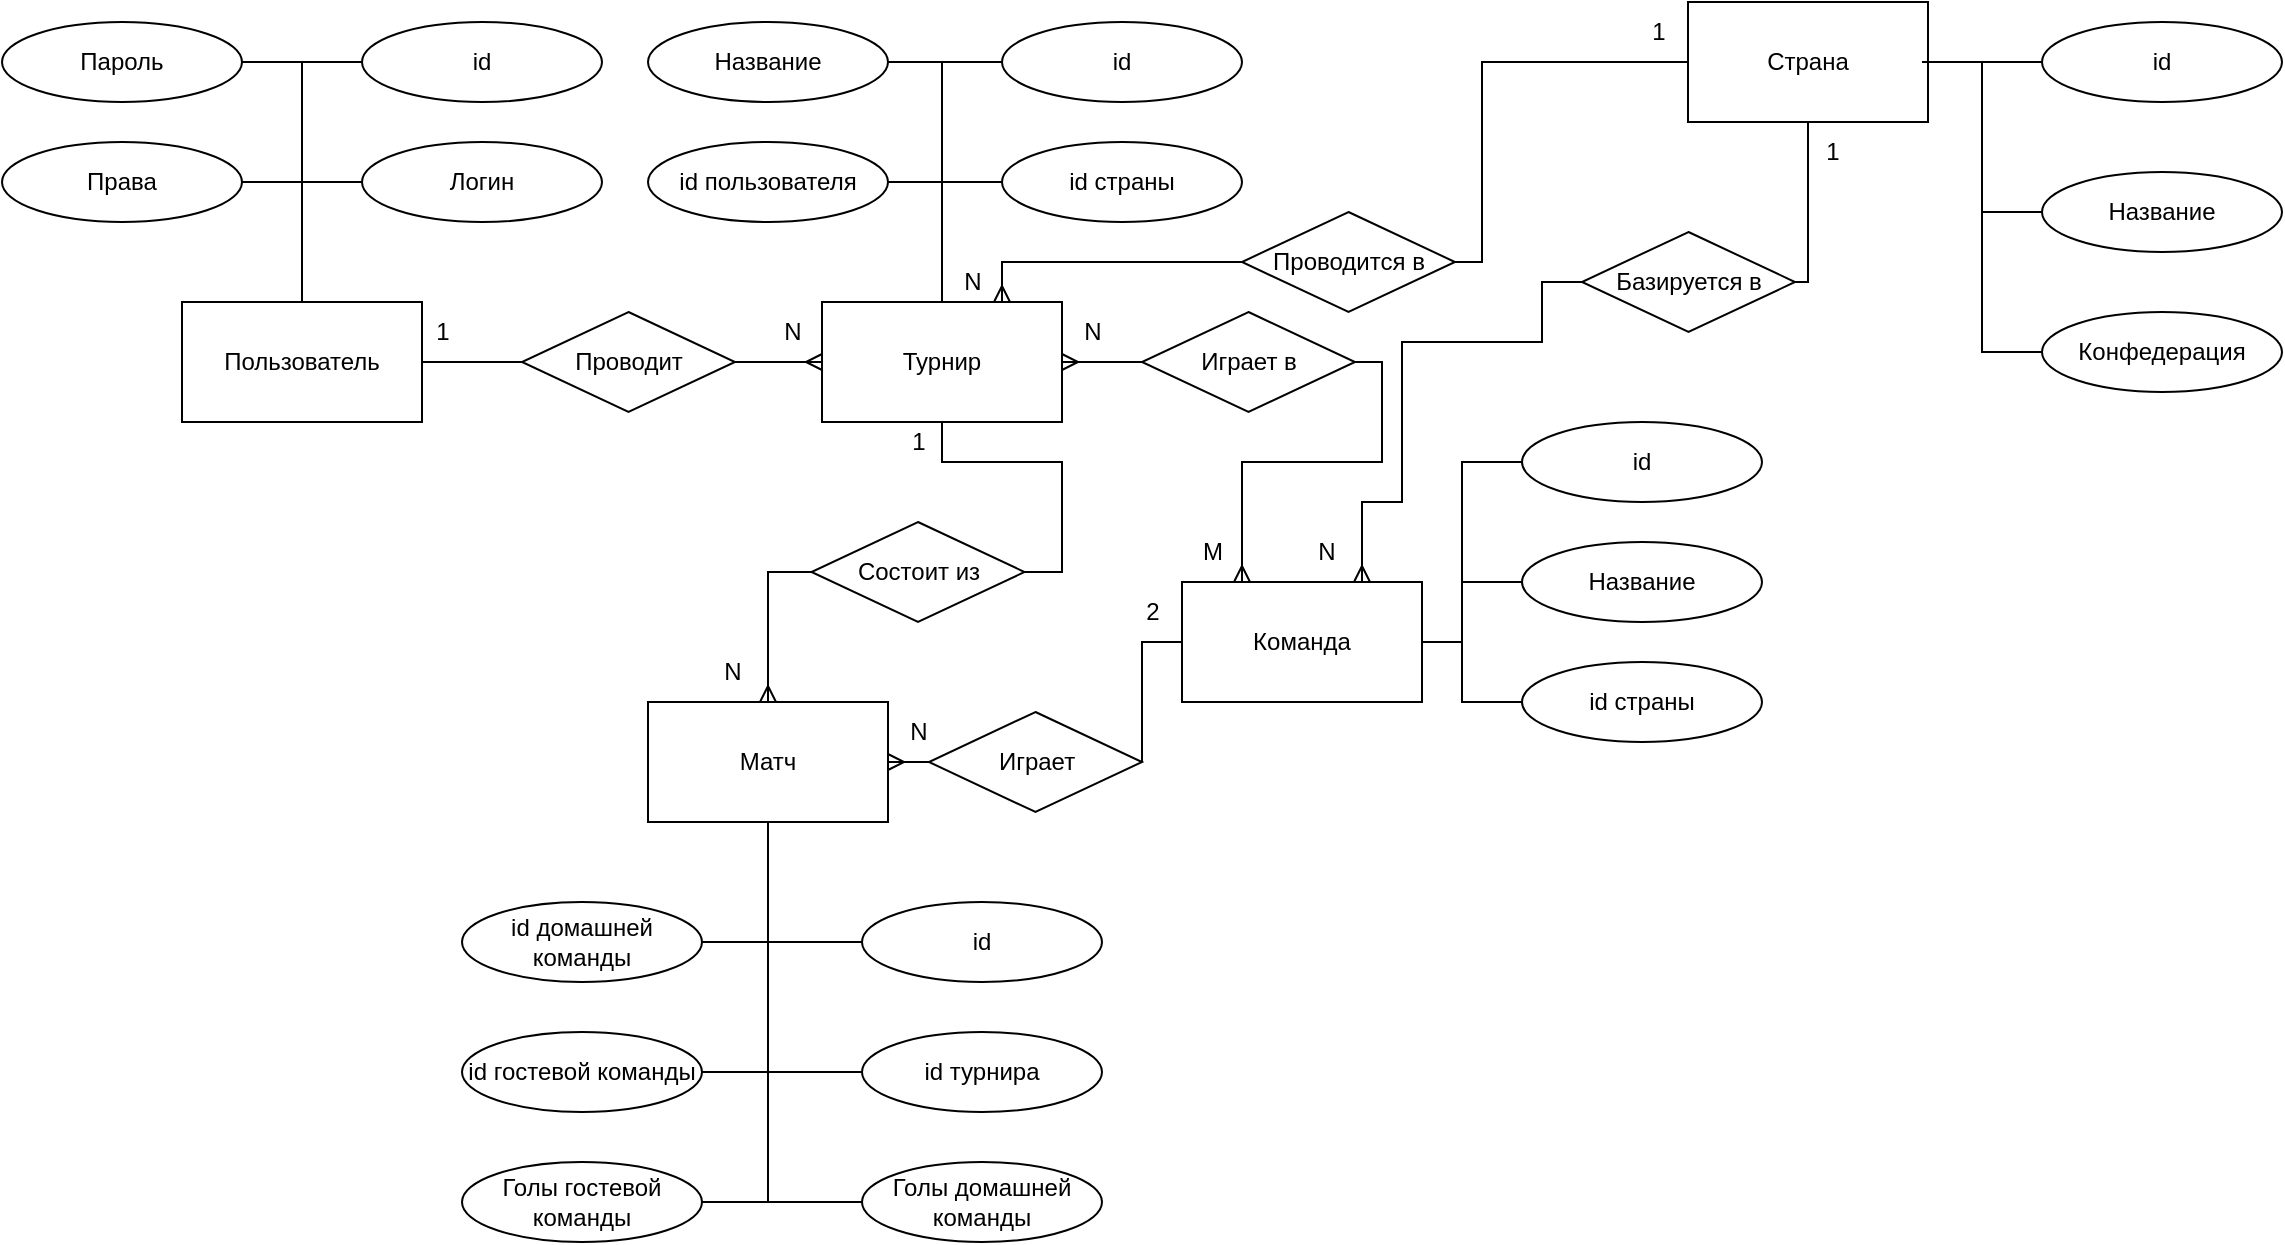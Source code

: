 <mxfile>
    <diagram id="c4obY4Xv-Zgl2g7OE5Ge" name="Страница 4">
        <mxGraphModel dx="1331" dy="952" grid="1" gridSize="10" guides="1" tooltips="1" connect="1" arrows="1" fold="1" page="1" pageScale="1" pageWidth="827" pageHeight="1169" math="0" shadow="0">
            <root>
                <mxCell id="0"/>
                <mxCell id="1" parent="0"/>
                <mxCell id="MZJGiQRWaNMhP6PaIQoo-6" style="edgeStyle=none;html=1;exitX=0.5;exitY=0;exitDx=0;exitDy=0;entryX=0;entryY=0.5;entryDx=0;entryDy=0;endArrow=none;endFill=0;rounded=0;" edge="1" parent="1" source="MZJGiQRWaNMhP6PaIQoo-1" target="MZJGiQRWaNMhP6PaIQoo-2">
                    <mxGeometry relative="1" as="geometry">
                        <Array as="points">
                            <mxPoint x="240" y="140"/>
                        </Array>
                    </mxGeometry>
                </mxCell>
                <mxCell id="MZJGiQRWaNMhP6PaIQoo-7" style="edgeStyle=none;rounded=0;html=1;exitX=0.5;exitY=0;exitDx=0;exitDy=0;entryX=0;entryY=0.5;entryDx=0;entryDy=0;endArrow=none;endFill=0;" edge="1" parent="1" source="MZJGiQRWaNMhP6PaIQoo-1" target="MZJGiQRWaNMhP6PaIQoo-3">
                    <mxGeometry relative="1" as="geometry">
                        <Array as="points">
                            <mxPoint x="240" y="80"/>
                        </Array>
                    </mxGeometry>
                </mxCell>
                <mxCell id="MZJGiQRWaNMhP6PaIQoo-8" style="edgeStyle=none;rounded=0;html=1;exitX=0.5;exitY=0;exitDx=0;exitDy=0;entryX=1;entryY=0.5;entryDx=0;entryDy=0;endArrow=none;endFill=0;" edge="1" parent="1" source="MZJGiQRWaNMhP6PaIQoo-1" target="MZJGiQRWaNMhP6PaIQoo-5">
                    <mxGeometry relative="1" as="geometry">
                        <Array as="points">
                            <mxPoint x="240" y="140"/>
                        </Array>
                    </mxGeometry>
                </mxCell>
                <mxCell id="MZJGiQRWaNMhP6PaIQoo-9" style="edgeStyle=none;rounded=0;html=1;exitX=0.5;exitY=0;exitDx=0;exitDy=0;entryX=1;entryY=0.5;entryDx=0;entryDy=0;endArrow=none;endFill=0;" edge="1" parent="1" source="MZJGiQRWaNMhP6PaIQoo-1" target="MZJGiQRWaNMhP6PaIQoo-4">
                    <mxGeometry relative="1" as="geometry">
                        <Array as="points">
                            <mxPoint x="240" y="80"/>
                        </Array>
                    </mxGeometry>
                </mxCell>
                <mxCell id="MZJGiQRWaNMhP6PaIQoo-12" style="edgeStyle=none;rounded=0;html=1;exitX=1;exitY=0.5;exitDx=0;exitDy=0;entryX=0;entryY=0.5;entryDx=0;entryDy=0;endArrow=none;endFill=0;" edge="1" parent="1" source="MZJGiQRWaNMhP6PaIQoo-1" target="MZJGiQRWaNMhP6PaIQoo-11">
                    <mxGeometry relative="1" as="geometry"/>
                </mxCell>
                <mxCell id="MZJGiQRWaNMhP6PaIQoo-1" value="Пользователь" style="rounded=0;whiteSpace=wrap;html=1;" vertex="1" parent="1">
                    <mxGeometry x="180" y="200" width="120" height="60" as="geometry"/>
                </mxCell>
                <mxCell id="MZJGiQRWaNMhP6PaIQoo-2" value="Логин" style="ellipse;whiteSpace=wrap;html=1;" vertex="1" parent="1">
                    <mxGeometry x="270" y="120" width="120" height="40" as="geometry"/>
                </mxCell>
                <mxCell id="MZJGiQRWaNMhP6PaIQoo-3" value="id" style="ellipse;whiteSpace=wrap;html=1;" vertex="1" parent="1">
                    <mxGeometry x="270" y="60" width="120" height="40" as="geometry"/>
                </mxCell>
                <mxCell id="MZJGiQRWaNMhP6PaIQoo-4" value="Пароль" style="ellipse;whiteSpace=wrap;html=1;" vertex="1" parent="1">
                    <mxGeometry x="90" y="60" width="120" height="40" as="geometry"/>
                </mxCell>
                <mxCell id="MZJGiQRWaNMhP6PaIQoo-5" value="Права" style="ellipse;whiteSpace=wrap;html=1;" vertex="1" parent="1">
                    <mxGeometry x="90" y="120" width="120" height="40" as="geometry"/>
                </mxCell>
                <mxCell id="MZJGiQRWaNMhP6PaIQoo-17" style="edgeStyle=none;rounded=0;html=1;exitX=0.5;exitY=0;exitDx=0;exitDy=0;entryX=0;entryY=0.5;entryDx=0;entryDy=0;endArrow=none;endFill=0;" edge="1" parent="1" source="MZJGiQRWaNMhP6PaIQoo-10" target="MZJGiQRWaNMhP6PaIQoo-16">
                    <mxGeometry relative="1" as="geometry">
                        <Array as="points">
                            <mxPoint x="560" y="80"/>
                        </Array>
                    </mxGeometry>
                </mxCell>
                <mxCell id="MZJGiQRWaNMhP6PaIQoo-19" style="edgeStyle=none;rounded=0;html=1;exitX=0.5;exitY=0;exitDx=0;exitDy=0;entryX=0;entryY=0.5;entryDx=0;entryDy=0;endArrow=none;endFill=0;" edge="1" parent="1" source="MZJGiQRWaNMhP6PaIQoo-10" target="MZJGiQRWaNMhP6PaIQoo-18">
                    <mxGeometry relative="1" as="geometry">
                        <Array as="points">
                            <mxPoint x="560" y="140"/>
                        </Array>
                    </mxGeometry>
                </mxCell>
                <mxCell id="MZJGiQRWaNMhP6PaIQoo-23" style="edgeStyle=none;rounded=0;html=1;exitX=0.5;exitY=0;exitDx=0;exitDy=0;entryX=1;entryY=0.5;entryDx=0;entryDy=0;endArrow=none;endFill=0;" edge="1" parent="1" source="MZJGiQRWaNMhP6PaIQoo-10" target="MZJGiQRWaNMhP6PaIQoo-22">
                    <mxGeometry relative="1" as="geometry">
                        <Array as="points">
                            <mxPoint x="560" y="140"/>
                        </Array>
                    </mxGeometry>
                </mxCell>
                <mxCell id="MZJGiQRWaNMhP6PaIQoo-26" style="edgeStyle=none;rounded=0;html=1;exitX=1;exitY=0.5;exitDx=0;exitDy=0;entryX=0;entryY=0.5;entryDx=0;entryDy=0;endArrow=none;endFill=0;startArrow=ERmany;startFill=0;" edge="1" parent="1" source="MZJGiQRWaNMhP6PaIQoo-10" target="MZJGiQRWaNMhP6PaIQoo-25">
                    <mxGeometry relative="1" as="geometry"/>
                </mxCell>
                <mxCell id="MZJGiQRWaNMhP6PaIQoo-10" value="Турнир" style="rounded=0;whiteSpace=wrap;html=1;" vertex="1" parent="1">
                    <mxGeometry x="500" y="200" width="120" height="60" as="geometry"/>
                </mxCell>
                <mxCell id="MZJGiQRWaNMhP6PaIQoo-14" style="edgeStyle=none;rounded=0;html=1;exitX=1;exitY=0.5;exitDx=0;exitDy=0;entryX=0;entryY=0.5;entryDx=0;entryDy=0;endArrow=ERmany;endFill=0;" edge="1" parent="1" source="MZJGiQRWaNMhP6PaIQoo-11" target="MZJGiQRWaNMhP6PaIQoo-10">
                    <mxGeometry relative="1" as="geometry"/>
                </mxCell>
                <mxCell id="MZJGiQRWaNMhP6PaIQoo-11" value="Проводит" style="rhombus;whiteSpace=wrap;html=1;" vertex="1" parent="1">
                    <mxGeometry x="350" y="205" width="106.5" height="50" as="geometry"/>
                </mxCell>
                <mxCell id="MZJGiQRWaNMhP6PaIQoo-13" value="1" style="text;html=1;align=center;verticalAlign=middle;resizable=0;points=[];autosize=1;strokeColor=none;fillColor=none;" vertex="1" parent="1">
                    <mxGeometry x="295" y="200" width="30" height="30" as="geometry"/>
                </mxCell>
                <mxCell id="MZJGiQRWaNMhP6PaIQoo-15" value="N" style="text;html=1;align=center;verticalAlign=middle;resizable=0;points=[];autosize=1;strokeColor=none;fillColor=none;" vertex="1" parent="1">
                    <mxGeometry x="470" y="200" width="30" height="30" as="geometry"/>
                </mxCell>
                <mxCell id="MZJGiQRWaNMhP6PaIQoo-16" value="id" style="ellipse;whiteSpace=wrap;html=1;" vertex="1" parent="1">
                    <mxGeometry x="590" y="60" width="120" height="40" as="geometry"/>
                </mxCell>
                <mxCell id="MZJGiQRWaNMhP6PaIQoo-18" value="id страны" style="ellipse;whiteSpace=wrap;html=1;" vertex="1" parent="1">
                    <mxGeometry x="590" y="120" width="120" height="40" as="geometry"/>
                </mxCell>
                <mxCell id="MZJGiQRWaNMhP6PaIQoo-21" style="edgeStyle=none;rounded=0;html=1;exitX=1;exitY=0.5;exitDx=0;exitDy=0;entryX=0.5;entryY=0;entryDx=0;entryDy=0;endArrow=none;endFill=0;" edge="1" parent="1" source="MZJGiQRWaNMhP6PaIQoo-20" target="MZJGiQRWaNMhP6PaIQoo-10">
                    <mxGeometry relative="1" as="geometry">
                        <Array as="points">
                            <mxPoint x="560" y="80"/>
                        </Array>
                    </mxGeometry>
                </mxCell>
                <mxCell id="MZJGiQRWaNMhP6PaIQoo-20" value="Название" style="ellipse;whiteSpace=wrap;html=1;" vertex="1" parent="1">
                    <mxGeometry x="413" y="60" width="120" height="40" as="geometry"/>
                </mxCell>
                <mxCell id="MZJGiQRWaNMhP6PaIQoo-22" value="id пользователя" style="ellipse;whiteSpace=wrap;html=1;" vertex="1" parent="1">
                    <mxGeometry x="413" y="120" width="120" height="40" as="geometry"/>
                </mxCell>
                <mxCell id="MZJGiQRWaNMhP6PaIQoo-29" style="edgeStyle=none;rounded=0;html=1;exitX=1;exitY=0.5;exitDx=0;exitDy=0;entryX=0;entryY=0.5;entryDx=0;entryDy=0;startArrow=none;startFill=0;endArrow=none;endFill=0;" edge="1" parent="1" source="MZJGiQRWaNMhP6PaIQoo-24" target="MZJGiQRWaNMhP6PaIQoo-28">
                    <mxGeometry relative="1" as="geometry">
                        <Array as="points">
                            <mxPoint x="820" y="370"/>
                            <mxPoint x="820" y="280"/>
                        </Array>
                    </mxGeometry>
                </mxCell>
                <mxCell id="MZJGiQRWaNMhP6PaIQoo-71" style="edgeStyle=none;rounded=0;html=1;entryX=0;entryY=0.5;entryDx=0;entryDy=0;startArrow=ERmany;startFill=0;endArrow=none;endFill=0;exitX=0.75;exitY=0;exitDx=0;exitDy=0;" edge="1" parent="1" source="MZJGiQRWaNMhP6PaIQoo-24" target="MZJGiQRWaNMhP6PaIQoo-70">
                    <mxGeometry relative="1" as="geometry">
                        <mxPoint x="770" y="330" as="sourcePoint"/>
                        <Array as="points">
                            <mxPoint x="770" y="330"/>
                            <mxPoint x="770" y="300"/>
                            <mxPoint x="790" y="300"/>
                            <mxPoint x="790" y="220"/>
                            <mxPoint x="860" y="220"/>
                            <mxPoint x="860" y="190"/>
                        </Array>
                    </mxGeometry>
                </mxCell>
                <mxCell id="MZJGiQRWaNMhP6PaIQoo-24" value="Команда" style="rounded=0;whiteSpace=wrap;html=1;" vertex="1" parent="1">
                    <mxGeometry x="680" y="340" width="120" height="60" as="geometry"/>
                </mxCell>
                <mxCell id="MZJGiQRWaNMhP6PaIQoo-33" style="edgeStyle=none;rounded=0;html=1;exitX=1;exitY=0.5;exitDx=0;exitDy=0;entryX=0.25;entryY=0;entryDx=0;entryDy=0;startArrow=none;startFill=0;endArrow=ERmany;endFill=0;" edge="1" parent="1" source="MZJGiQRWaNMhP6PaIQoo-25" target="MZJGiQRWaNMhP6PaIQoo-24">
                    <mxGeometry relative="1" as="geometry">
                        <Array as="points">
                            <mxPoint x="780" y="230"/>
                            <mxPoint x="780" y="280"/>
                            <mxPoint x="740" y="280"/>
                            <mxPoint x="710" y="280"/>
                            <mxPoint x="710" y="320"/>
                        </Array>
                    </mxGeometry>
                </mxCell>
                <mxCell id="MZJGiQRWaNMhP6PaIQoo-25" value="Играет в" style="rhombus;whiteSpace=wrap;html=1;" vertex="1" parent="1">
                    <mxGeometry x="660" y="205" width="106.5" height="50" as="geometry"/>
                </mxCell>
                <mxCell id="MZJGiQRWaNMhP6PaIQoo-27" value="N" style="text;html=1;align=center;verticalAlign=middle;resizable=0;points=[];autosize=1;strokeColor=none;fillColor=none;" vertex="1" parent="1">
                    <mxGeometry x="620" y="200" width="30" height="30" as="geometry"/>
                </mxCell>
                <mxCell id="MZJGiQRWaNMhP6PaIQoo-28" value="id" style="ellipse;whiteSpace=wrap;html=1;" vertex="1" parent="1">
                    <mxGeometry x="850" y="260" width="120" height="40" as="geometry"/>
                </mxCell>
                <mxCell id="MZJGiQRWaNMhP6PaIQoo-31" style="edgeStyle=none;rounded=0;html=1;exitX=0;exitY=0.5;exitDx=0;exitDy=0;entryX=1;entryY=0.5;entryDx=0;entryDy=0;startArrow=none;startFill=0;endArrow=none;endFill=0;" edge="1" parent="1" source="MZJGiQRWaNMhP6PaIQoo-30" target="MZJGiQRWaNMhP6PaIQoo-24">
                    <mxGeometry relative="1" as="geometry">
                        <Array as="points">
                            <mxPoint x="820" y="340"/>
                            <mxPoint x="820" y="370"/>
                        </Array>
                    </mxGeometry>
                </mxCell>
                <mxCell id="MZJGiQRWaNMhP6PaIQoo-30" value="Название" style="ellipse;whiteSpace=wrap;html=1;" vertex="1" parent="1">
                    <mxGeometry x="850" y="320" width="120" height="40" as="geometry"/>
                </mxCell>
                <mxCell id="MZJGiQRWaNMhP6PaIQoo-35" style="edgeStyle=none;rounded=0;html=1;exitX=0;exitY=0.5;exitDx=0;exitDy=0;entryX=1;entryY=0.5;entryDx=0;entryDy=0;startArrow=none;startFill=0;endArrow=none;endFill=0;" edge="1" parent="1" source="MZJGiQRWaNMhP6PaIQoo-32" target="MZJGiQRWaNMhP6PaIQoo-24">
                    <mxGeometry relative="1" as="geometry">
                        <Array as="points">
                            <mxPoint x="820" y="400"/>
                            <mxPoint x="820" y="370"/>
                        </Array>
                    </mxGeometry>
                </mxCell>
                <mxCell id="MZJGiQRWaNMhP6PaIQoo-32" value="id страны" style="ellipse;whiteSpace=wrap;html=1;" vertex="1" parent="1">
                    <mxGeometry x="850" y="380" width="120" height="40" as="geometry"/>
                </mxCell>
                <mxCell id="MZJGiQRWaNMhP6PaIQoo-34" value="М" style="text;html=1;align=center;verticalAlign=middle;resizable=0;points=[];autosize=1;strokeColor=none;fillColor=none;" vertex="1" parent="1">
                    <mxGeometry x="680" y="310" width="30" height="30" as="geometry"/>
                </mxCell>
                <mxCell id="MZJGiQRWaNMhP6PaIQoo-44" style="edgeStyle=none;rounded=0;html=1;exitX=0.5;exitY=1;exitDx=0;exitDy=0;entryX=0;entryY=0.5;entryDx=0;entryDy=0;startArrow=none;startFill=0;endArrow=none;endFill=0;" edge="1" parent="1" source="MZJGiQRWaNMhP6PaIQoo-36" target="MZJGiQRWaNMhP6PaIQoo-38">
                    <mxGeometry relative="1" as="geometry">
                        <Array as="points">
                            <mxPoint x="473" y="520"/>
                        </Array>
                    </mxGeometry>
                </mxCell>
                <mxCell id="MZJGiQRWaNMhP6PaIQoo-52" style="edgeStyle=none;rounded=0;html=1;exitX=1;exitY=0.5;exitDx=0;exitDy=0;entryX=0;entryY=0.5;entryDx=0;entryDy=0;startArrow=ERmany;startFill=0;endArrow=none;endFill=0;" edge="1" parent="1" source="MZJGiQRWaNMhP6PaIQoo-36" target="MZJGiQRWaNMhP6PaIQoo-51">
                    <mxGeometry relative="1" as="geometry"/>
                </mxCell>
                <mxCell id="MZJGiQRWaNMhP6PaIQoo-58" style="edgeStyle=none;rounded=0;html=1;exitX=0.5;exitY=0;exitDx=0;exitDy=0;entryX=0;entryY=0.5;entryDx=0;entryDy=0;startArrow=ERmany;startFill=0;endArrow=none;endFill=0;" edge="1" parent="1" source="MZJGiQRWaNMhP6PaIQoo-36" target="MZJGiQRWaNMhP6PaIQoo-56">
                    <mxGeometry relative="1" as="geometry">
                        <Array as="points">
                            <mxPoint x="473" y="335"/>
                        </Array>
                    </mxGeometry>
                </mxCell>
                <mxCell id="MZJGiQRWaNMhP6PaIQoo-36" value="Матч" style="rounded=0;whiteSpace=wrap;html=1;" vertex="1" parent="1">
                    <mxGeometry x="413" y="400" width="120" height="60" as="geometry"/>
                </mxCell>
                <mxCell id="MZJGiQRWaNMhP6PaIQoo-38" value="id" style="ellipse;whiteSpace=wrap;html=1;" vertex="1" parent="1">
                    <mxGeometry x="520" y="500" width="120" height="40" as="geometry"/>
                </mxCell>
                <mxCell id="MZJGiQRWaNMhP6PaIQoo-46" style="edgeStyle=none;rounded=0;html=1;exitX=0;exitY=0.5;exitDx=0;exitDy=0;entryX=0.5;entryY=1;entryDx=0;entryDy=0;startArrow=none;startFill=0;endArrow=none;endFill=0;" edge="1" parent="1" source="MZJGiQRWaNMhP6PaIQoo-39" target="MZJGiQRWaNMhP6PaIQoo-36">
                    <mxGeometry relative="1" as="geometry">
                        <Array as="points">
                            <mxPoint x="473" y="585"/>
                        </Array>
                    </mxGeometry>
                </mxCell>
                <mxCell id="MZJGiQRWaNMhP6PaIQoo-39" value="id турнира" style="ellipse;whiteSpace=wrap;html=1;" vertex="1" parent="1">
                    <mxGeometry x="520" y="565" width="120" height="40" as="geometry"/>
                </mxCell>
                <mxCell id="MZJGiQRWaNMhP6PaIQoo-47" style="edgeStyle=none;rounded=0;html=1;exitX=1;exitY=0.5;exitDx=0;exitDy=0;entryX=0.5;entryY=1;entryDx=0;entryDy=0;startArrow=none;startFill=0;endArrow=none;endFill=0;" edge="1" parent="1" source="MZJGiQRWaNMhP6PaIQoo-40" target="MZJGiQRWaNMhP6PaIQoo-36">
                    <mxGeometry relative="1" as="geometry">
                        <Array as="points">
                            <mxPoint x="473" y="520"/>
                        </Array>
                    </mxGeometry>
                </mxCell>
                <mxCell id="MZJGiQRWaNMhP6PaIQoo-40" value="id домашней команды" style="ellipse;whiteSpace=wrap;html=1;" vertex="1" parent="1">
                    <mxGeometry x="320" y="500" width="120" height="40" as="geometry"/>
                </mxCell>
                <mxCell id="MZJGiQRWaNMhP6PaIQoo-49" style="edgeStyle=none;rounded=0;html=1;exitX=1;exitY=0.5;exitDx=0;exitDy=0;entryX=0.5;entryY=1;entryDx=0;entryDy=0;startArrow=none;startFill=0;endArrow=none;endFill=0;" edge="1" parent="1" source="MZJGiQRWaNMhP6PaIQoo-41" target="MZJGiQRWaNMhP6PaIQoo-36">
                    <mxGeometry relative="1" as="geometry">
                        <Array as="points">
                            <mxPoint x="473" y="585"/>
                        </Array>
                    </mxGeometry>
                </mxCell>
                <mxCell id="MZJGiQRWaNMhP6PaIQoo-41" value="id гостевой команды" style="ellipse;whiteSpace=wrap;html=1;" vertex="1" parent="1">
                    <mxGeometry x="320" y="565" width="120" height="40" as="geometry"/>
                </mxCell>
                <mxCell id="MZJGiQRWaNMhP6PaIQoo-50" style="edgeStyle=none;rounded=0;html=1;exitX=1;exitY=0.5;exitDx=0;exitDy=0;entryX=0.5;entryY=1;entryDx=0;entryDy=0;startArrow=none;startFill=0;endArrow=none;endFill=0;" edge="1" parent="1" source="MZJGiQRWaNMhP6PaIQoo-42" target="MZJGiQRWaNMhP6PaIQoo-36">
                    <mxGeometry relative="1" as="geometry">
                        <Array as="points">
                            <mxPoint x="473" y="650"/>
                        </Array>
                    </mxGeometry>
                </mxCell>
                <mxCell id="MZJGiQRWaNMhP6PaIQoo-42" value="Голы гостевой команды" style="ellipse;whiteSpace=wrap;html=1;" vertex="1" parent="1">
                    <mxGeometry x="320" y="630" width="120" height="40" as="geometry"/>
                </mxCell>
                <mxCell id="MZJGiQRWaNMhP6PaIQoo-45" style="edgeStyle=none;rounded=0;html=1;exitX=0;exitY=0.5;exitDx=0;exitDy=0;entryX=0.5;entryY=1;entryDx=0;entryDy=0;startArrow=none;startFill=0;endArrow=none;endFill=0;" edge="1" parent="1" source="MZJGiQRWaNMhP6PaIQoo-43" target="MZJGiQRWaNMhP6PaIQoo-36">
                    <mxGeometry relative="1" as="geometry">
                        <Array as="points">
                            <mxPoint x="473" y="650"/>
                        </Array>
                    </mxGeometry>
                </mxCell>
                <mxCell id="MZJGiQRWaNMhP6PaIQoo-43" value="Голы домашней команды" style="ellipse;whiteSpace=wrap;html=1;" vertex="1" parent="1">
                    <mxGeometry x="520" y="630" width="120" height="40" as="geometry"/>
                </mxCell>
                <mxCell id="MZJGiQRWaNMhP6PaIQoo-53" style="edgeStyle=none;rounded=0;html=1;exitX=1;exitY=0.5;exitDx=0;exitDy=0;entryX=0;entryY=0.5;entryDx=0;entryDy=0;startArrow=none;startFill=0;endArrow=none;endFill=0;" edge="1" parent="1" source="MZJGiQRWaNMhP6PaIQoo-51" target="MZJGiQRWaNMhP6PaIQoo-24">
                    <mxGeometry relative="1" as="geometry">
                        <Array as="points">
                            <mxPoint x="660" y="370"/>
                        </Array>
                    </mxGeometry>
                </mxCell>
                <mxCell id="MZJGiQRWaNMhP6PaIQoo-51" value="Играет" style="rhombus;whiteSpace=wrap;html=1;" vertex="1" parent="1">
                    <mxGeometry x="553.5" y="405" width="106.5" height="50" as="geometry"/>
                </mxCell>
                <mxCell id="MZJGiQRWaNMhP6PaIQoo-54" value="N" style="text;html=1;align=center;verticalAlign=middle;resizable=0;points=[];autosize=1;strokeColor=none;fillColor=none;" vertex="1" parent="1">
                    <mxGeometry x="533" y="400" width="30" height="30" as="geometry"/>
                </mxCell>
                <mxCell id="MZJGiQRWaNMhP6PaIQoo-55" value="2" style="text;html=1;align=center;verticalAlign=middle;resizable=0;points=[];autosize=1;strokeColor=none;fillColor=none;" vertex="1" parent="1">
                    <mxGeometry x="650" y="340" width="30" height="30" as="geometry"/>
                </mxCell>
                <mxCell id="MZJGiQRWaNMhP6PaIQoo-59" style="edgeStyle=none;rounded=0;html=1;exitX=1;exitY=0.5;exitDx=0;exitDy=0;entryX=0.5;entryY=1;entryDx=0;entryDy=0;startArrow=none;startFill=0;endArrow=none;endFill=0;" edge="1" parent="1" source="MZJGiQRWaNMhP6PaIQoo-56" target="MZJGiQRWaNMhP6PaIQoo-10">
                    <mxGeometry relative="1" as="geometry">
                        <Array as="points">
                            <mxPoint x="620" y="335"/>
                            <mxPoint x="620" y="280"/>
                            <mxPoint x="560" y="280"/>
                        </Array>
                    </mxGeometry>
                </mxCell>
                <mxCell id="MZJGiQRWaNMhP6PaIQoo-56" value="Состоит из" style="rhombus;whiteSpace=wrap;html=1;" vertex="1" parent="1">
                    <mxGeometry x="494.75" y="310" width="106.5" height="50" as="geometry"/>
                </mxCell>
                <mxCell id="MZJGiQRWaNMhP6PaIQoo-60" value="1" style="text;html=1;align=center;verticalAlign=middle;resizable=0;points=[];autosize=1;strokeColor=none;fillColor=none;" vertex="1" parent="1">
                    <mxGeometry x="533" y="255" width="30" height="30" as="geometry"/>
                </mxCell>
                <mxCell id="MZJGiQRWaNMhP6PaIQoo-61" value="N" style="text;html=1;align=center;verticalAlign=middle;resizable=0;points=[];autosize=1;strokeColor=none;fillColor=none;" vertex="1" parent="1">
                    <mxGeometry x="440" y="370" width="30" height="30" as="geometry"/>
                </mxCell>
                <mxCell id="MZJGiQRWaNMhP6PaIQoo-78" style="edgeStyle=none;rounded=0;html=1;exitX=1;exitY=0.5;exitDx=0;exitDy=0;startArrow=none;startFill=0;endArrow=none;endFill=0;" edge="1" parent="1" source="MZJGiQRWaNMhP6PaIQoo-62" target="MZJGiQRWaNMhP6PaIQoo-75">
                    <mxGeometry relative="1" as="geometry"/>
                </mxCell>
                <mxCell id="MZJGiQRWaNMhP6PaIQoo-62" value="Страна" style="rounded=0;whiteSpace=wrap;html=1;" vertex="1" parent="1">
                    <mxGeometry x="933" y="50" width="120" height="60" as="geometry"/>
                </mxCell>
                <mxCell id="MZJGiQRWaNMhP6PaIQoo-65" style="edgeStyle=none;rounded=0;html=1;exitX=0;exitY=0.5;exitDx=0;exitDy=0;entryX=0.75;entryY=0;entryDx=0;entryDy=0;startArrow=none;startFill=0;endArrow=ERmany;endFill=0;" edge="1" parent="1" source="MZJGiQRWaNMhP6PaIQoo-64" target="MZJGiQRWaNMhP6PaIQoo-10">
                    <mxGeometry relative="1" as="geometry">
                        <Array as="points">
                            <mxPoint x="590" y="180"/>
                        </Array>
                    </mxGeometry>
                </mxCell>
                <mxCell id="MZJGiQRWaNMhP6PaIQoo-67" style="edgeStyle=none;rounded=0;html=1;exitX=1;exitY=0.5;exitDx=0;exitDy=0;entryX=0;entryY=0.5;entryDx=0;entryDy=0;startArrow=none;startFill=0;endArrow=none;endFill=0;" edge="1" parent="1" source="MZJGiQRWaNMhP6PaIQoo-64" target="MZJGiQRWaNMhP6PaIQoo-62">
                    <mxGeometry relative="1" as="geometry">
                        <Array as="points">
                            <mxPoint x="830" y="180"/>
                            <mxPoint x="830" y="130"/>
                            <mxPoint x="830" y="80"/>
                        </Array>
                    </mxGeometry>
                </mxCell>
                <mxCell id="MZJGiQRWaNMhP6PaIQoo-64" value="Проводится в" style="rhombus;whiteSpace=wrap;html=1;" vertex="1" parent="1">
                    <mxGeometry x="710" y="155" width="106.5" height="50" as="geometry"/>
                </mxCell>
                <mxCell id="MZJGiQRWaNMhP6PaIQoo-66" value="N" style="text;html=1;align=center;verticalAlign=middle;resizable=0;points=[];autosize=1;strokeColor=none;fillColor=none;" vertex="1" parent="1">
                    <mxGeometry x="560" y="175" width="30" height="30" as="geometry"/>
                </mxCell>
                <mxCell id="MZJGiQRWaNMhP6PaIQoo-68" value="1" style="text;html=1;align=center;verticalAlign=middle;resizable=0;points=[];autosize=1;strokeColor=none;fillColor=none;" vertex="1" parent="1">
                    <mxGeometry x="903" y="50" width="30" height="30" as="geometry"/>
                </mxCell>
                <mxCell id="MZJGiQRWaNMhP6PaIQoo-72" style="edgeStyle=none;rounded=0;html=1;exitX=1;exitY=0.5;exitDx=0;exitDy=0;entryX=0.5;entryY=1;entryDx=0;entryDy=0;startArrow=none;startFill=0;endArrow=none;endFill=0;" edge="1" parent="1" source="MZJGiQRWaNMhP6PaIQoo-70" target="MZJGiQRWaNMhP6PaIQoo-62">
                    <mxGeometry relative="1" as="geometry">
                        <Array as="points">
                            <mxPoint x="993" y="190"/>
                        </Array>
                    </mxGeometry>
                </mxCell>
                <mxCell id="MZJGiQRWaNMhP6PaIQoo-70" value="Базируется в" style="rhombus;whiteSpace=wrap;html=1;" vertex="1" parent="1">
                    <mxGeometry x="880" y="165" width="106.5" height="50" as="geometry"/>
                </mxCell>
                <mxCell id="MZJGiQRWaNMhP6PaIQoo-73" value="N" style="text;html=1;align=center;verticalAlign=middle;resizable=0;points=[];autosize=1;strokeColor=none;fillColor=none;" vertex="1" parent="1">
                    <mxGeometry x="736.5" y="310" width="30" height="30" as="geometry"/>
                </mxCell>
                <mxCell id="MZJGiQRWaNMhP6PaIQoo-74" value="1" style="text;html=1;align=center;verticalAlign=middle;resizable=0;points=[];autosize=1;strokeColor=none;fillColor=none;" vertex="1" parent="1">
                    <mxGeometry x="990" y="110" width="30" height="30" as="geometry"/>
                </mxCell>
                <mxCell id="MZJGiQRWaNMhP6PaIQoo-75" value="id" style="ellipse;whiteSpace=wrap;html=1;" vertex="1" parent="1">
                    <mxGeometry x="1110" y="60" width="120" height="40" as="geometry"/>
                </mxCell>
                <mxCell id="MZJGiQRWaNMhP6PaIQoo-79" style="edgeStyle=none;rounded=0;html=1;exitX=0;exitY=0.5;exitDx=0;exitDy=0;startArrow=none;startFill=0;endArrow=none;endFill=0;" edge="1" parent="1" source="MZJGiQRWaNMhP6PaIQoo-76">
                    <mxGeometry relative="1" as="geometry">
                        <mxPoint x="1050" y="80" as="targetPoint"/>
                        <Array as="points">
                            <mxPoint x="1080" y="155"/>
                            <mxPoint x="1080" y="80"/>
                        </Array>
                    </mxGeometry>
                </mxCell>
                <mxCell id="MZJGiQRWaNMhP6PaIQoo-76" value="Название" style="ellipse;whiteSpace=wrap;html=1;" vertex="1" parent="1">
                    <mxGeometry x="1110" y="135" width="120" height="40" as="geometry"/>
                </mxCell>
                <mxCell id="MZJGiQRWaNMhP6PaIQoo-80" style="edgeStyle=none;rounded=0;html=1;exitX=0;exitY=0.5;exitDx=0;exitDy=0;entryX=1;entryY=0.5;entryDx=0;entryDy=0;startArrow=none;startFill=0;endArrow=none;endFill=0;" edge="1" parent="1" source="MZJGiQRWaNMhP6PaIQoo-77" target="MZJGiQRWaNMhP6PaIQoo-62">
                    <mxGeometry relative="1" as="geometry">
                        <Array as="points">
                            <mxPoint x="1080" y="225"/>
                            <mxPoint x="1080" y="80"/>
                        </Array>
                    </mxGeometry>
                </mxCell>
                <mxCell id="MZJGiQRWaNMhP6PaIQoo-77" value="Конфедерация" style="ellipse;whiteSpace=wrap;html=1;" vertex="1" parent="1">
                    <mxGeometry x="1110" y="205" width="120" height="40" as="geometry"/>
                </mxCell>
            </root>
        </mxGraphModel>
    </diagram>
    <diagram id="1AbhBeON7l3_7pwmatI5" name="Страница 3">
        <mxGraphModel dx="865" dy="619" grid="1" gridSize="10" guides="1" tooltips="1" connect="1" arrows="1" fold="1" page="1" pageScale="1" pageWidth="827" pageHeight="1169" math="0" shadow="0">
            <root>
                <mxCell id="0"/>
                <mxCell id="1" parent="0"/>
                <mxCell id="L2tACV-ogjax2I0VEs_0-1" style="edgeStyle=none;html=1;entryX=1;entryY=0.5;entryDx=0;entryDy=0;" edge="1" parent="1" target="L2tACV-ogjax2I0VEs_0-10">
                    <mxGeometry relative="1" as="geometry">
                        <mxPoint x="270" y="260" as="sourcePoint"/>
                    </mxGeometry>
                </mxCell>
                <mxCell id="L2tACV-ogjax2I0VEs_0-2" style="edgeStyle=none;html=1;entryX=1;entryY=0.5;entryDx=0;entryDy=0;" edge="1" parent="1" source="L2tACV-ogjax2I0VEs_0-8" target="L2tACV-ogjax2I0VEs_0-12">
                    <mxGeometry relative="1" as="geometry"/>
                </mxCell>
                <mxCell id="L2tACV-ogjax2I0VEs_0-3" style="edgeStyle=none;html=1;entryX=0;entryY=0.5;entryDx=0;entryDy=0;" edge="1" parent="1" target="L2tACV-ogjax2I0VEs_0-9">
                    <mxGeometry relative="1" as="geometry">
                        <mxPoint x="300" y="260" as="sourcePoint"/>
                    </mxGeometry>
                </mxCell>
                <mxCell id="L2tACV-ogjax2I0VEs_0-4" style="edgeStyle=none;html=1;entryX=0;entryY=0.5;entryDx=0;entryDy=0;" edge="1" parent="1" source="L2tACV-ogjax2I0VEs_0-8" target="L2tACV-ogjax2I0VEs_0-11">
                    <mxGeometry relative="1" as="geometry"/>
                </mxCell>
                <mxCell id="L2tACV-ogjax2I0VEs_0-5" style="edgeStyle=none;html=1;entryX=1;entryY=0.5;entryDx=0;entryDy=0;" edge="1" parent="1" target="L2tACV-ogjax2I0VEs_0-14">
                    <mxGeometry relative="1" as="geometry">
                        <mxPoint x="270" y="240" as="sourcePoint"/>
                    </mxGeometry>
                </mxCell>
                <mxCell id="L2tACV-ogjax2I0VEs_0-6" style="edgeStyle=none;html=1;entryX=0;entryY=0.5;entryDx=0;entryDy=0;exitX=1;exitY=0.333;exitDx=0;exitDy=0;exitPerimeter=0;" edge="1" parent="1" source="L2tACV-ogjax2I0VEs_0-8" target="L2tACV-ogjax2I0VEs_0-15">
                    <mxGeometry relative="1" as="geometry">
                        <mxPoint x="310" y="230" as="sourcePoint"/>
                    </mxGeometry>
                </mxCell>
                <mxCell id="L2tACV-ogjax2I0VEs_0-7" style="edgeStyle=none;html=1;entryX=0;entryY=0.5;entryDx=0;entryDy=0;" edge="1" parent="1" target="L2tACV-ogjax2I0VEs_0-13">
                    <mxGeometry relative="1" as="geometry">
                        <mxPoint x="300" y="220" as="sourcePoint"/>
                    </mxGeometry>
                </mxCell>
                <mxCell id="do2zAVDcRliV4PqUdvID-2" style="edgeStyle=none;html=1;entryX=1;entryY=0.5;entryDx=0;entryDy=0;" edge="1" parent="1" target="do2zAVDcRliV4PqUdvID-1">
                    <mxGeometry relative="1" as="geometry">
                        <mxPoint x="270" y="220" as="sourcePoint"/>
                    </mxGeometry>
                </mxCell>
                <mxCell id="do2zAVDcRliV4PqUdvID-4" style="edgeStyle=none;html=1;entryX=0.5;entryY=1;entryDx=0;entryDy=0;" edge="1" parent="1" target="do2zAVDcRliV4PqUdvID-3">
                    <mxGeometry relative="1" as="geometry">
                        <mxPoint x="285" y="210" as="sourcePoint"/>
                    </mxGeometry>
                </mxCell>
                <mxCell id="L2tACV-ogjax2I0VEs_0-8" value="Администратор" style="shape=umlActor;verticalLabelPosition=bottom;verticalAlign=top;html=1;outlineConnect=0;" vertex="1" parent="1">
                    <mxGeometry x="270" y="230" width="30" height="60" as="geometry"/>
                </mxCell>
                <mxCell id="L2tACV-ogjax2I0VEs_0-9" value="Просмотр информации о турнирах" style="ellipse;whiteSpace=wrap;html=1;" vertex="1" parent="1">
                    <mxGeometry x="370" y="200" width="160" height="50" as="geometry"/>
                </mxCell>
                <mxCell id="L2tACV-ogjax2I0VEs_0-10" value="Выход из аккаунта" style="ellipse;whiteSpace=wrap;html=1;" vertex="1" parent="1">
                    <mxGeometry x="50" y="200" width="160" height="50" as="geometry"/>
                </mxCell>
                <mxCell id="L2tACV-ogjax2I0VEs_0-11" value="Просмотр информации о команде" style="ellipse;whiteSpace=wrap;html=1;" vertex="1" parent="1">
                    <mxGeometry x="370" y="280" width="160" height="50" as="geometry"/>
                </mxCell>
                <mxCell id="L2tACV-ogjax2I0VEs_0-12" value="Просмотр информации о стране" style="ellipse;whiteSpace=wrap;html=1;" vertex="1" parent="1">
                    <mxGeometry x="50" y="280" width="160" height="50" as="geometry"/>
                </mxCell>
                <mxCell id="L2tACV-ogjax2I0VEs_0-13" value="Создание/удаление &lt;br&gt;своего турнира" style="ellipse;whiteSpace=wrap;html=1;" vertex="1" parent="1">
                    <mxGeometry x="370" y="60" width="160" height="50" as="geometry"/>
                </mxCell>
                <mxCell id="L2tACV-ogjax2I0VEs_0-14" value="Создание команды" style="ellipse;whiteSpace=wrap;html=1;" vertex="1" parent="1">
                    <mxGeometry x="50" y="130" width="160" height="50" as="geometry"/>
                </mxCell>
                <mxCell id="L2tACV-ogjax2I0VEs_0-15" value="Добавление/редактирование матча своего турнира" style="ellipse;whiteSpace=wrap;html=1;" vertex="1" parent="1">
                    <mxGeometry x="370" y="130" width="160" height="50" as="geometry"/>
                </mxCell>
                <mxCell id="do2zAVDcRliV4PqUdvID-1" value="Создание страны" style="ellipse;whiteSpace=wrap;html=1;" vertex="1" parent="1">
                    <mxGeometry x="50" y="60" width="160" height="50" as="geometry"/>
                </mxCell>
                <mxCell id="do2zAVDcRliV4PqUdvID-3" value="Просмотр/изменение прав пользователей" style="ellipse;whiteSpace=wrap;html=1;" vertex="1" parent="1">
                    <mxGeometry x="205" y="10" width="160" height="50" as="geometry"/>
                </mxCell>
            </root>
        </mxGraphModel>
    </diagram>
    <diagram id="RqVjABgyH_JCtDx1zgLa" name="Страница 2">
        <mxGraphModel dx="865" dy="619" grid="1" gridSize="10" guides="1" tooltips="1" connect="1" arrows="1" fold="1" page="1" pageScale="1" pageWidth="827" pageHeight="1169" math="0" shadow="0">
            <root>
                <mxCell id="0"/>
                <mxCell id="1" parent="0"/>
                <mxCell id="SgUnm6G7al6wRMyU0PdW-1" style="edgeStyle=none;html=1;entryX=1;entryY=0.5;entryDx=0;entryDy=0;" edge="1" parent="1" target="SgUnm6G7al6wRMyU0PdW-7">
                    <mxGeometry relative="1" as="geometry">
                        <mxPoint x="270" y="260" as="sourcePoint"/>
                    </mxGeometry>
                </mxCell>
                <mxCell id="SgUnm6G7al6wRMyU0PdW-2" style="edgeStyle=none;html=1;entryX=1;entryY=0.5;entryDx=0;entryDy=0;" edge="1" parent="1" source="SgUnm6G7al6wRMyU0PdW-5" target="SgUnm6G7al6wRMyU0PdW-9">
                    <mxGeometry relative="1" as="geometry"/>
                </mxCell>
                <mxCell id="SgUnm6G7al6wRMyU0PdW-3" style="edgeStyle=none;html=1;entryX=0;entryY=0.5;entryDx=0;entryDy=0;" edge="1" parent="1" target="SgUnm6G7al6wRMyU0PdW-6">
                    <mxGeometry relative="1" as="geometry">
                        <mxPoint x="300" y="260" as="sourcePoint"/>
                    </mxGeometry>
                </mxCell>
                <mxCell id="SgUnm6G7al6wRMyU0PdW-4" style="edgeStyle=none;html=1;entryX=0;entryY=0.5;entryDx=0;entryDy=0;" edge="1" parent="1" source="SgUnm6G7al6wRMyU0PdW-5" target="SgUnm6G7al6wRMyU0PdW-8">
                    <mxGeometry relative="1" as="geometry"/>
                </mxCell>
                <mxCell id="ZVPTvijxrZAMoQidmTf1-5" style="edgeStyle=none;html=1;entryX=1;entryY=0.5;entryDx=0;entryDy=0;" edge="1" parent="1" target="ZVPTvijxrZAMoQidmTf1-2">
                    <mxGeometry relative="1" as="geometry">
                        <mxPoint x="270" y="230" as="sourcePoint"/>
                    </mxGeometry>
                </mxCell>
                <mxCell id="ZVPTvijxrZAMoQidmTf1-7" style="edgeStyle=none;html=1;entryX=0;entryY=0.5;entryDx=0;entryDy=0;exitX=1;exitY=0.333;exitDx=0;exitDy=0;exitPerimeter=0;" edge="1" parent="1" source="SgUnm6G7al6wRMyU0PdW-5" target="ZVPTvijxrZAMoQidmTf1-3">
                    <mxGeometry relative="1" as="geometry">
                        <mxPoint x="310" y="230" as="sourcePoint"/>
                    </mxGeometry>
                </mxCell>
                <mxCell id="ZVPTvijxrZAMoQidmTf1-10" style="edgeStyle=none;html=1;entryX=0;entryY=0.5;entryDx=0;entryDy=0;" edge="1" parent="1" target="ZVPTvijxrZAMoQidmTf1-1">
                    <mxGeometry relative="1" as="geometry">
                        <mxPoint x="300" y="220" as="sourcePoint"/>
                    </mxGeometry>
                </mxCell>
                <mxCell id="SgUnm6G7al6wRMyU0PdW-5" value="Авторизованный&lt;br&gt;пользователь" style="shape=umlActor;verticalLabelPosition=bottom;verticalAlign=top;html=1;outlineConnect=0;" vertex="1" parent="1">
                    <mxGeometry x="270" y="230" width="30" height="60" as="geometry"/>
                </mxCell>
                <mxCell id="SgUnm6G7al6wRMyU0PdW-6" value="Просмотр информации о турнирах" style="ellipse;whiteSpace=wrap;html=1;" vertex="1" parent="1">
                    <mxGeometry x="370" y="200" width="160" height="50" as="geometry"/>
                </mxCell>
                <mxCell id="SgUnm6G7al6wRMyU0PdW-7" value="Выход из аккаунта" style="ellipse;whiteSpace=wrap;html=1;" vertex="1" parent="1">
                    <mxGeometry x="50" y="200" width="160" height="50" as="geometry"/>
                </mxCell>
                <mxCell id="SgUnm6G7al6wRMyU0PdW-8" value="Просмотр информации о команде" style="ellipse;whiteSpace=wrap;html=1;" vertex="1" parent="1">
                    <mxGeometry x="370" y="280" width="160" height="50" as="geometry"/>
                </mxCell>
                <mxCell id="SgUnm6G7al6wRMyU0PdW-9" value="Просмотр информации о стране" style="ellipse;whiteSpace=wrap;html=1;" vertex="1" parent="1">
                    <mxGeometry x="50" y="280" width="160" height="50" as="geometry"/>
                </mxCell>
                <mxCell id="ZVPTvijxrZAMoQidmTf1-1" value="Создание/удаление своего турнира" style="ellipse;whiteSpace=wrap;html=1;" vertex="1" parent="1">
                    <mxGeometry x="370" y="60" width="160" height="50" as="geometry"/>
                </mxCell>
                <mxCell id="ZVPTvijxrZAMoQidmTf1-2" value="Создание команды" style="ellipse;whiteSpace=wrap;html=1;" vertex="1" parent="1">
                    <mxGeometry x="50" y="110" width="160" height="50" as="geometry"/>
                </mxCell>
                <mxCell id="ZVPTvijxrZAMoQidmTf1-3" value="Добавление/редактирование матча своего турнира" style="ellipse;whiteSpace=wrap;html=1;" vertex="1" parent="1">
                    <mxGeometry x="370" y="130" width="160" height="50" as="geometry"/>
                </mxCell>
            </root>
        </mxGraphModel>
    </diagram>
    <diagram id="aMx6F42v57U8etBiUjTd" name="Страница 1">
        <mxGraphModel dx="865" dy="619" grid="1" gridSize="10" guides="1" tooltips="1" connect="1" arrows="1" fold="1" page="1" pageScale="1" pageWidth="827" pageHeight="1169" math="0" shadow="0">
            <root>
                <mxCell id="0"/>
                <mxCell id="1" parent="0"/>
                <mxCell id="14" style="edgeStyle=none;html=1;entryX=1;entryY=0.5;entryDx=0;entryDy=0;" edge="1" parent="1" target="10">
                    <mxGeometry relative="1" as="geometry">
                        <mxPoint x="270" y="260" as="sourcePoint"/>
                    </mxGeometry>
                </mxCell>
                <mxCell id="15" style="edgeStyle=none;html=1;entryX=1;entryY=0.5;entryDx=0;entryDy=0;" edge="1" parent="1" source="2" target="12">
                    <mxGeometry relative="1" as="geometry"/>
                </mxCell>
                <mxCell id="16" style="edgeStyle=none;html=1;entryX=0;entryY=0.5;entryDx=0;entryDy=0;" edge="1" parent="1" target="9">
                    <mxGeometry relative="1" as="geometry">
                        <mxPoint x="300" y="260" as="sourcePoint"/>
                    </mxGeometry>
                </mxCell>
                <mxCell id="17" style="edgeStyle=none;html=1;entryX=0;entryY=0.5;entryDx=0;entryDy=0;" edge="1" parent="1" source="2" target="11">
                    <mxGeometry relative="1" as="geometry"/>
                </mxCell>
                <mxCell id="2" value="Гость" style="shape=umlActor;verticalLabelPosition=bottom;verticalAlign=top;html=1;outlineConnect=0;" vertex="1" parent="1">
                    <mxGeometry x="270" y="230" width="30" height="60" as="geometry"/>
                </mxCell>
                <mxCell id="9" value="Просмотр информации о турнирах" style="ellipse;whiteSpace=wrap;html=1;" vertex="1" parent="1">
                    <mxGeometry x="370" y="200" width="160" height="50" as="geometry"/>
                </mxCell>
                <mxCell id="10" value="Вход/регистрация" style="ellipse;whiteSpace=wrap;html=1;" vertex="1" parent="1">
                    <mxGeometry x="50" y="200" width="160" height="50" as="geometry"/>
                </mxCell>
                <mxCell id="11" value="Просмотр информации о команде" style="ellipse;whiteSpace=wrap;html=1;" vertex="1" parent="1">
                    <mxGeometry x="370" y="280" width="160" height="50" as="geometry"/>
                </mxCell>
                <mxCell id="12" value="Просмотр информации о стране" style="ellipse;whiteSpace=wrap;html=1;" vertex="1" parent="1">
                    <mxGeometry x="50" y="280" width="160" height="50" as="geometry"/>
                </mxCell>
            </root>
        </mxGraphModel>
    </diagram>
</mxfile>